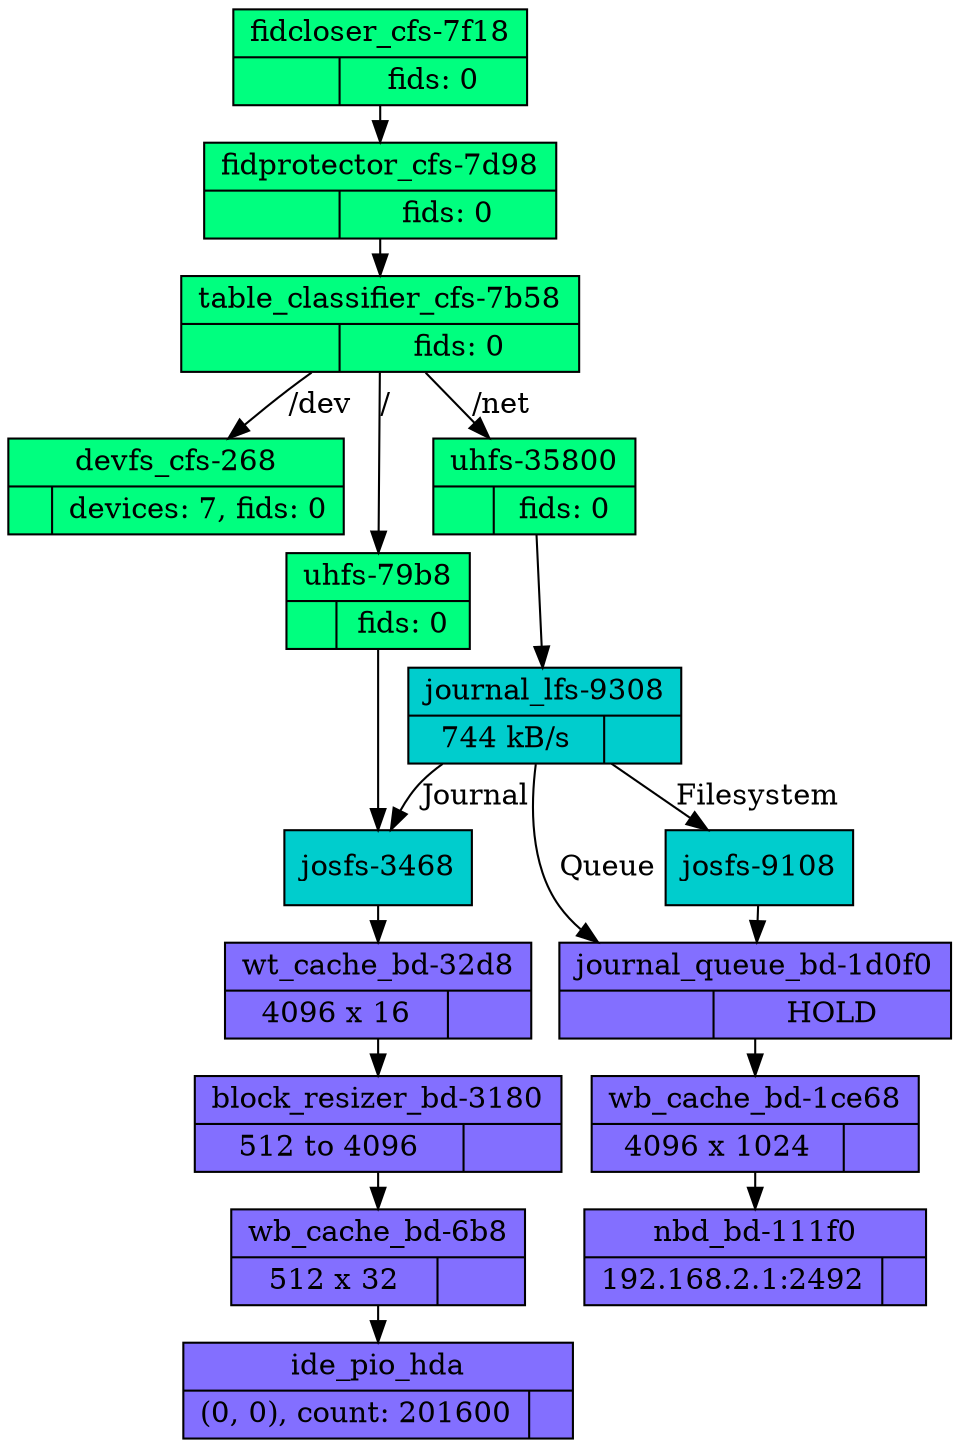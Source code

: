 digraph kfs
{
nodesep=0.15;
ranksep=0.15;
node [shape=record,color=black];
n268442600 [label="{ ide_pio_hda |{(0, 0), count: 201600|}}",fillcolor=slateblue1,style=filled]
n268442208 [label="{ wb_cache_bd-6b8 |{512 x 32|}}",fillcolor=slateblue1,style=filled]
        n268442208 -> n268442600 [label=""];
n268441808 [label="{ block_resizer_bd-3180 |{512 to 4096|}}",fillcolor=slateblue1,style=filled]
        n268441808 -> n268442208 [label=""];
n268441400 [label="{ wt_cache_bd-32d8 |{4096 x 16|}}",fillcolor=slateblue1,style=filled]
        n268441400 -> n268441808 [label=""];
n268441000 [label="{ nbd_bd-111f0 |{192.168.2.1:2492|}}",fillcolor=slateblue1,style=filled]
n268440600 [label="{ wb_cache_bd-1ce68 |{4096 x 1024|}}",fillcolor=slateblue1,style=filled]
        n268440600 -> n268441000 [label=""];
n268440056 [label="{ journal_queue_bd-1d0f0 |{|HOLD}}",fillcolor=slateblue1,style=filled]
        n268440056 -> n268440600 [label=""];
n268439632 [label="josfs-3468",fillcolor=cyan3,style=filled]
        n268439632 -> n268441400 [label=""];
n268439152 [label="josfs-9108",fillcolor=cyan3,style=filled]
        n268439152 -> n268440056 [label=""];
n268438688 [label="{ journal_lfs-9308 |{744 kB/s|}}",fillcolor=cyan3,style=filled]
        n268438688 -> n268440056 [label="Queue"];
        n268438688 -> n268439632 [label="Journal"];
        n268438688 -> n268439152 [label="Filesystem"];
n268438216 [label="{ devfs_cfs-268 |{|devices: 7, fids: 0}}",fillcolor=springgreen,style=filled]
n268437768 [label="{ uhfs-79b8 |{|fids: 0}}",fillcolor=springgreen,style=filled]
        n268437768 -> n268439632 [label=""];
n268437328 [label="{ table_classifier_cfs-7b58 |{|fids: 0}}",fillcolor=springgreen,style=filled]
        n268437328 -> n268438216 [label="/dev"];
        n268437328 -> n268437768 [label="/"];
        n268437328 -> n268436128 [label="/net"];
n268437016 [label="{ fidprotector_cfs-7d98 |{|fids: 0}}",fillcolor=springgreen,style=filled]
        n268437016 -> n268437328 [label=""];
n268436560 [label="{ fidcloser_cfs-7f18 |{|fids: 0}}",fillcolor=springgreen,style=filled]
        n268436560 -> n268437016 [label=""];
n268436128 [label="{ uhfs-35800 |{|fids: 0}}",fillcolor=springgreen,style=filled]
        n268436128 -> n268438688 [label=""];
}
